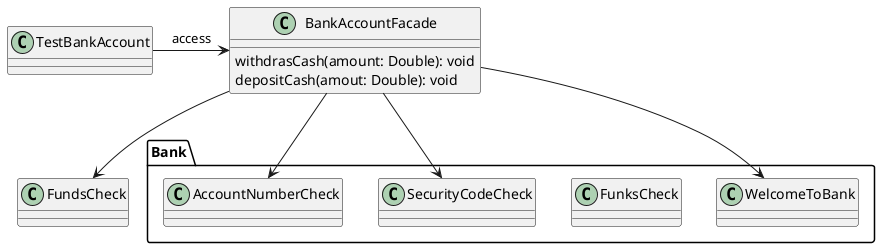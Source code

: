 
@startuml Diagramme de classe
skinparam style strict

package Bank {
class AccountNumberCheck
class FunksCheck
class SecurityCodeCheck 
class WelcomeToBank
}

class TestBankAccount 

class BankAccountFacade {
  
  withdrasCash(amount: Double): void
  depositCash(amout: Double): void

}
BankAccountFacade --> WelcomeToBank
BankAccountFacade --> AccountNumberCheck
BankAccountFacade --> SecurityCodeCheck
BankAccountFacade --> FundsCheck

TestBankAccount -> BankAccountFacade: access

@enduml